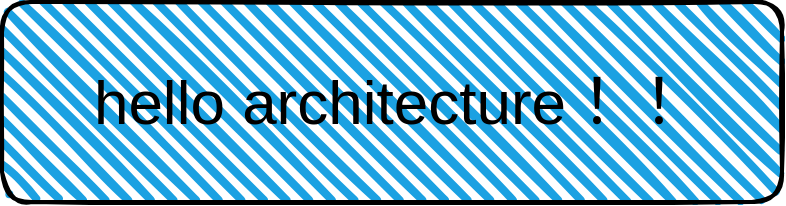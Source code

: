 <mxfile version="20.2.7" type="github"><diagram id="xwp74jdefWEgsPJkY-HJ" name="Page-1"><mxGraphModel dx="1182" dy="732" grid="1" gridSize="10" guides="1" tooltips="1" connect="1" arrows="1" fold="1" page="1" pageScale="1" pageWidth="827" pageHeight="1169" math="0" shadow="0"><root><mxCell id="0"/><mxCell id="1" parent="0"/><mxCell id="cHlgW_5QNqyfK0mcqBCI-1" value="&lt;font style=&quot;font-size: 31px;&quot;&gt;hello architecture！！&lt;/font&gt;" style="rounded=1;whiteSpace=wrap;html=1;strokeWidth=2;fillWeight=4;hachureGap=8;hachureAngle=45;fillColor=#1ba1e2;sketch=1;" vertex="1" parent="1"><mxGeometry x="230" y="170" width="390" height="100" as="geometry"/></mxCell></root></mxGraphModel></diagram></mxfile>